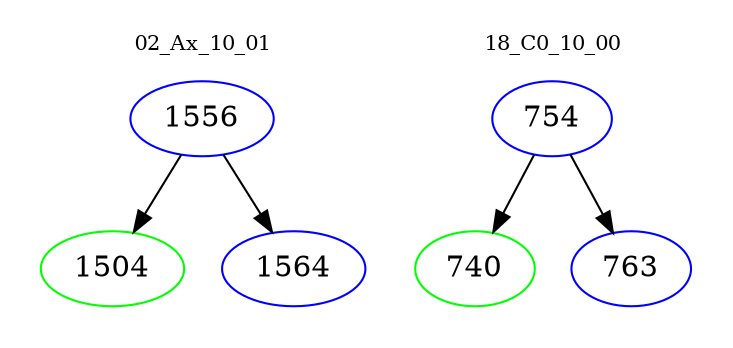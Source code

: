 digraph{
subgraph cluster_0 {
color = white
label = "02_Ax_10_01";
fontsize=10;
T0_1556 [label="1556", color="blue"]
T0_1556 -> T0_1504 [color="black"]
T0_1504 [label="1504", color="green"]
T0_1556 -> T0_1564 [color="black"]
T0_1564 [label="1564", color="blue"]
}
subgraph cluster_1 {
color = white
label = "18_C0_10_00";
fontsize=10;
T1_754 [label="754", color="blue"]
T1_754 -> T1_740 [color="black"]
T1_740 [label="740", color="green"]
T1_754 -> T1_763 [color="black"]
T1_763 [label="763", color="blue"]
}
}
